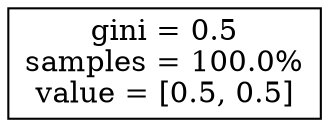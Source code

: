 digraph Tree {
node [shape=box] ;
rankdir=LR ;
0 [label="gini = 0.5\nsamples = 100.0%\nvalue = [0.5, 0.5]"] ;
}
